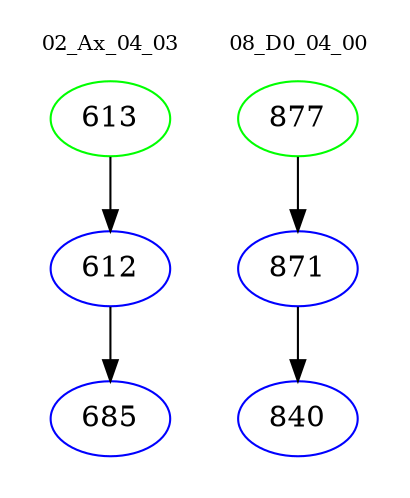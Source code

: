 digraph{
subgraph cluster_0 {
color = white
label = "02_Ax_04_03";
fontsize=10;
T0_613 [label="613", color="green"]
T0_613 -> T0_612 [color="black"]
T0_612 [label="612", color="blue"]
T0_612 -> T0_685 [color="black"]
T0_685 [label="685", color="blue"]
}
subgraph cluster_1 {
color = white
label = "08_D0_04_00";
fontsize=10;
T1_877 [label="877", color="green"]
T1_877 -> T1_871 [color="black"]
T1_871 [label="871", color="blue"]
T1_871 -> T1_840 [color="black"]
T1_840 [label="840", color="blue"]
}
}
